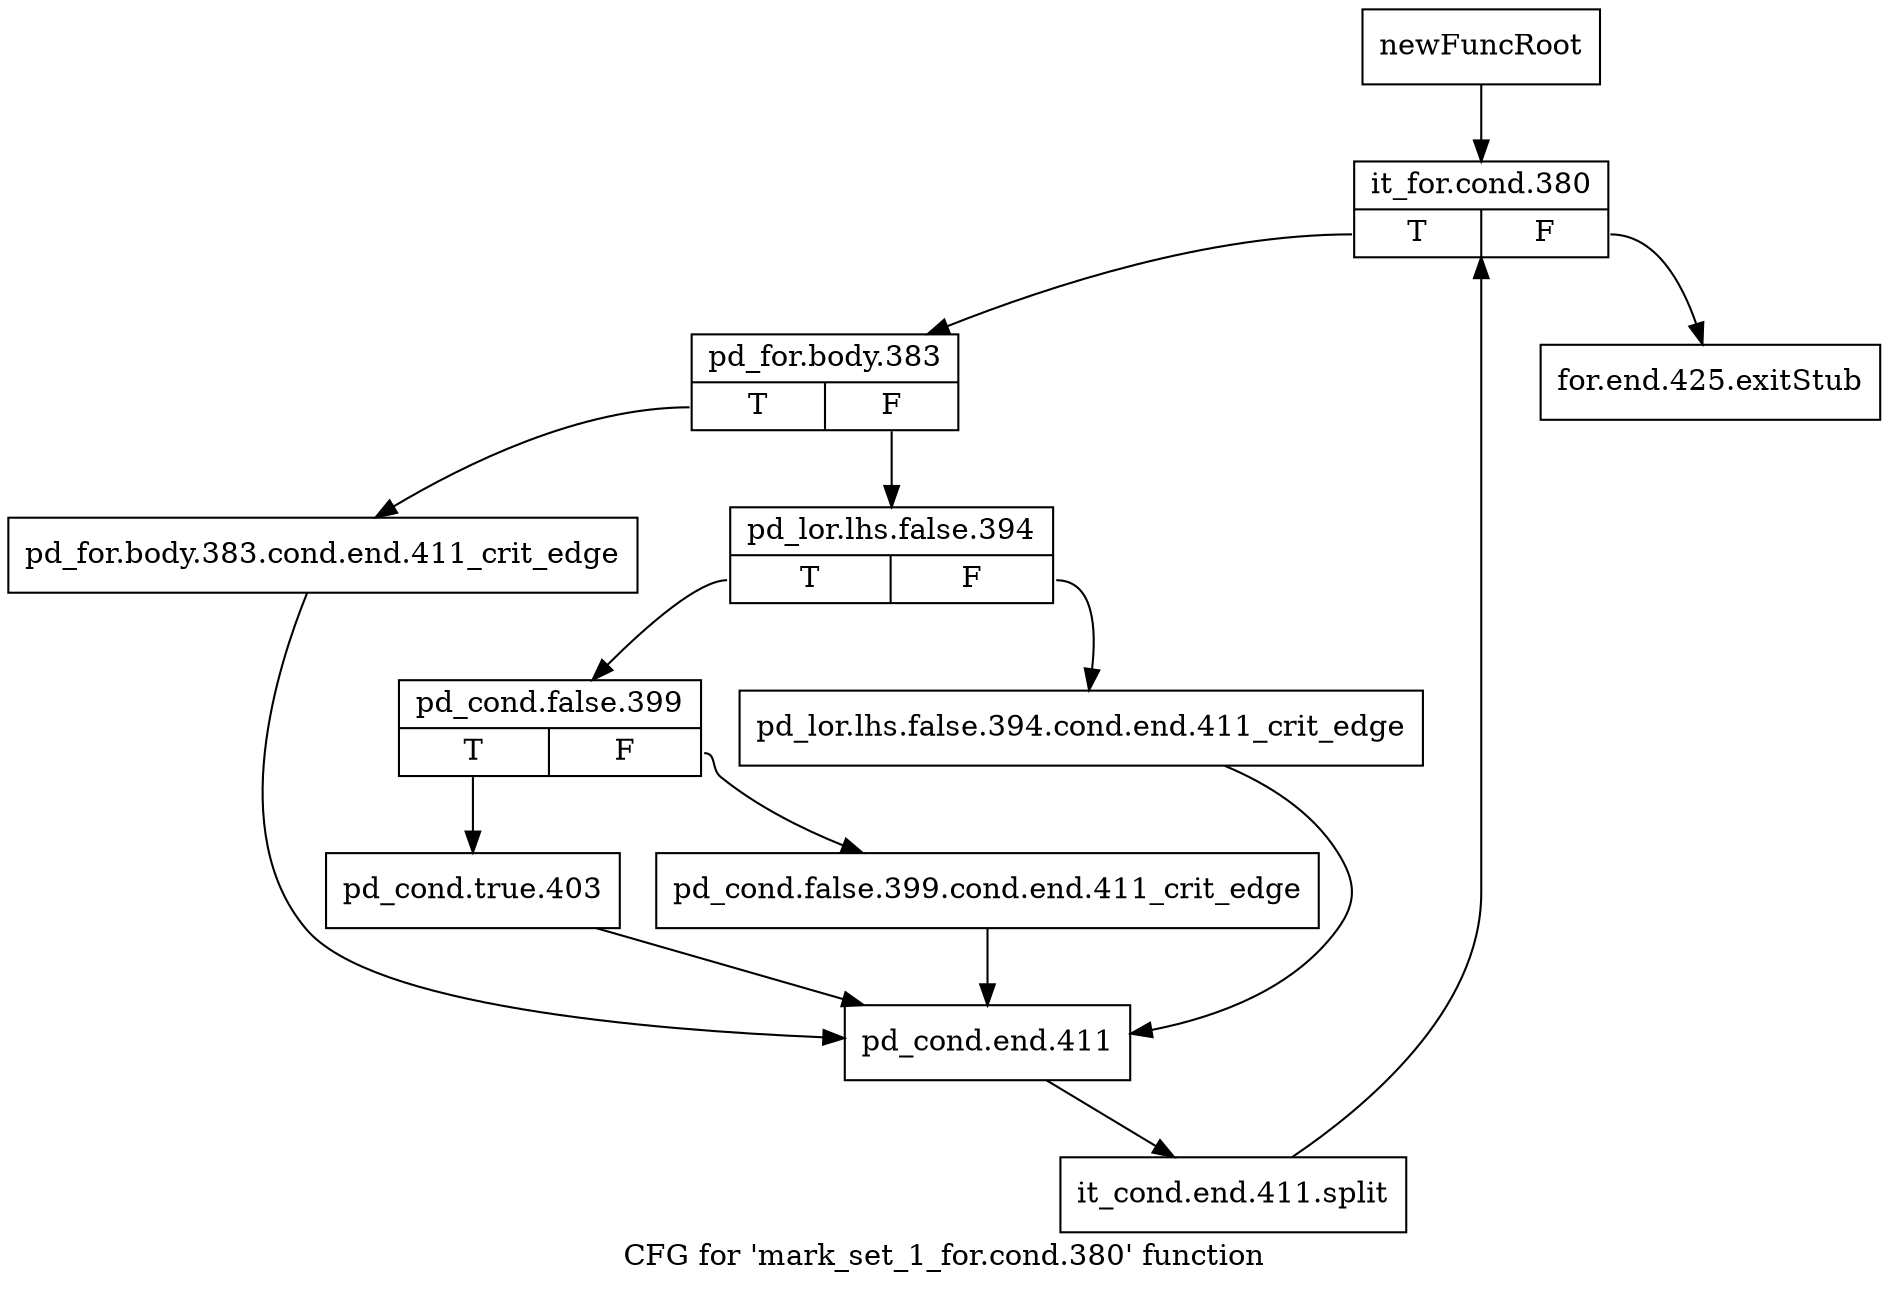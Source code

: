 digraph "CFG for 'mark_set_1_for.cond.380' function" {
	label="CFG for 'mark_set_1_for.cond.380' function";

	Node0x7ac62a0 [shape=record,label="{newFuncRoot}"];
	Node0x7ac62a0 -> Node0x7ac6340;
	Node0x7ac62f0 [shape=record,label="{for.end.425.exitStub}"];
	Node0x7ac6340 [shape=record,label="{it_for.cond.380|{<s0>T|<s1>F}}"];
	Node0x7ac6340:s0 -> Node0x7ac6390;
	Node0x7ac6340:s1 -> Node0x7ac62f0;
	Node0x7ac6390 [shape=record,label="{pd_for.body.383|{<s0>T|<s1>F}}"];
	Node0x7ac6390:s0 -> Node0x7ac6570;
	Node0x7ac6390:s1 -> Node0x7ac63e0;
	Node0x7ac63e0 [shape=record,label="{pd_lor.lhs.false.394|{<s0>T|<s1>F}}"];
	Node0x7ac63e0:s0 -> Node0x7ac6480;
	Node0x7ac63e0:s1 -> Node0x7ac6430;
	Node0x7ac6430 [shape=record,label="{pd_lor.lhs.false.394.cond.end.411_crit_edge}"];
	Node0x7ac6430 -> Node0x7ac65c0;
	Node0x7ac6480 [shape=record,label="{pd_cond.false.399|{<s0>T|<s1>F}}"];
	Node0x7ac6480:s0 -> Node0x7ac6520;
	Node0x7ac6480:s1 -> Node0x7ac64d0;
	Node0x7ac64d0 [shape=record,label="{pd_cond.false.399.cond.end.411_crit_edge}"];
	Node0x7ac64d0 -> Node0x7ac65c0;
	Node0x7ac6520 [shape=record,label="{pd_cond.true.403}"];
	Node0x7ac6520 -> Node0x7ac65c0;
	Node0x7ac6570 [shape=record,label="{pd_for.body.383.cond.end.411_crit_edge}"];
	Node0x7ac6570 -> Node0x7ac65c0;
	Node0x7ac65c0 [shape=record,label="{pd_cond.end.411}"];
	Node0x7ac65c0 -> Node0xf533900;
	Node0xf533900 [shape=record,label="{it_cond.end.411.split}"];
	Node0xf533900 -> Node0x7ac6340;
}
